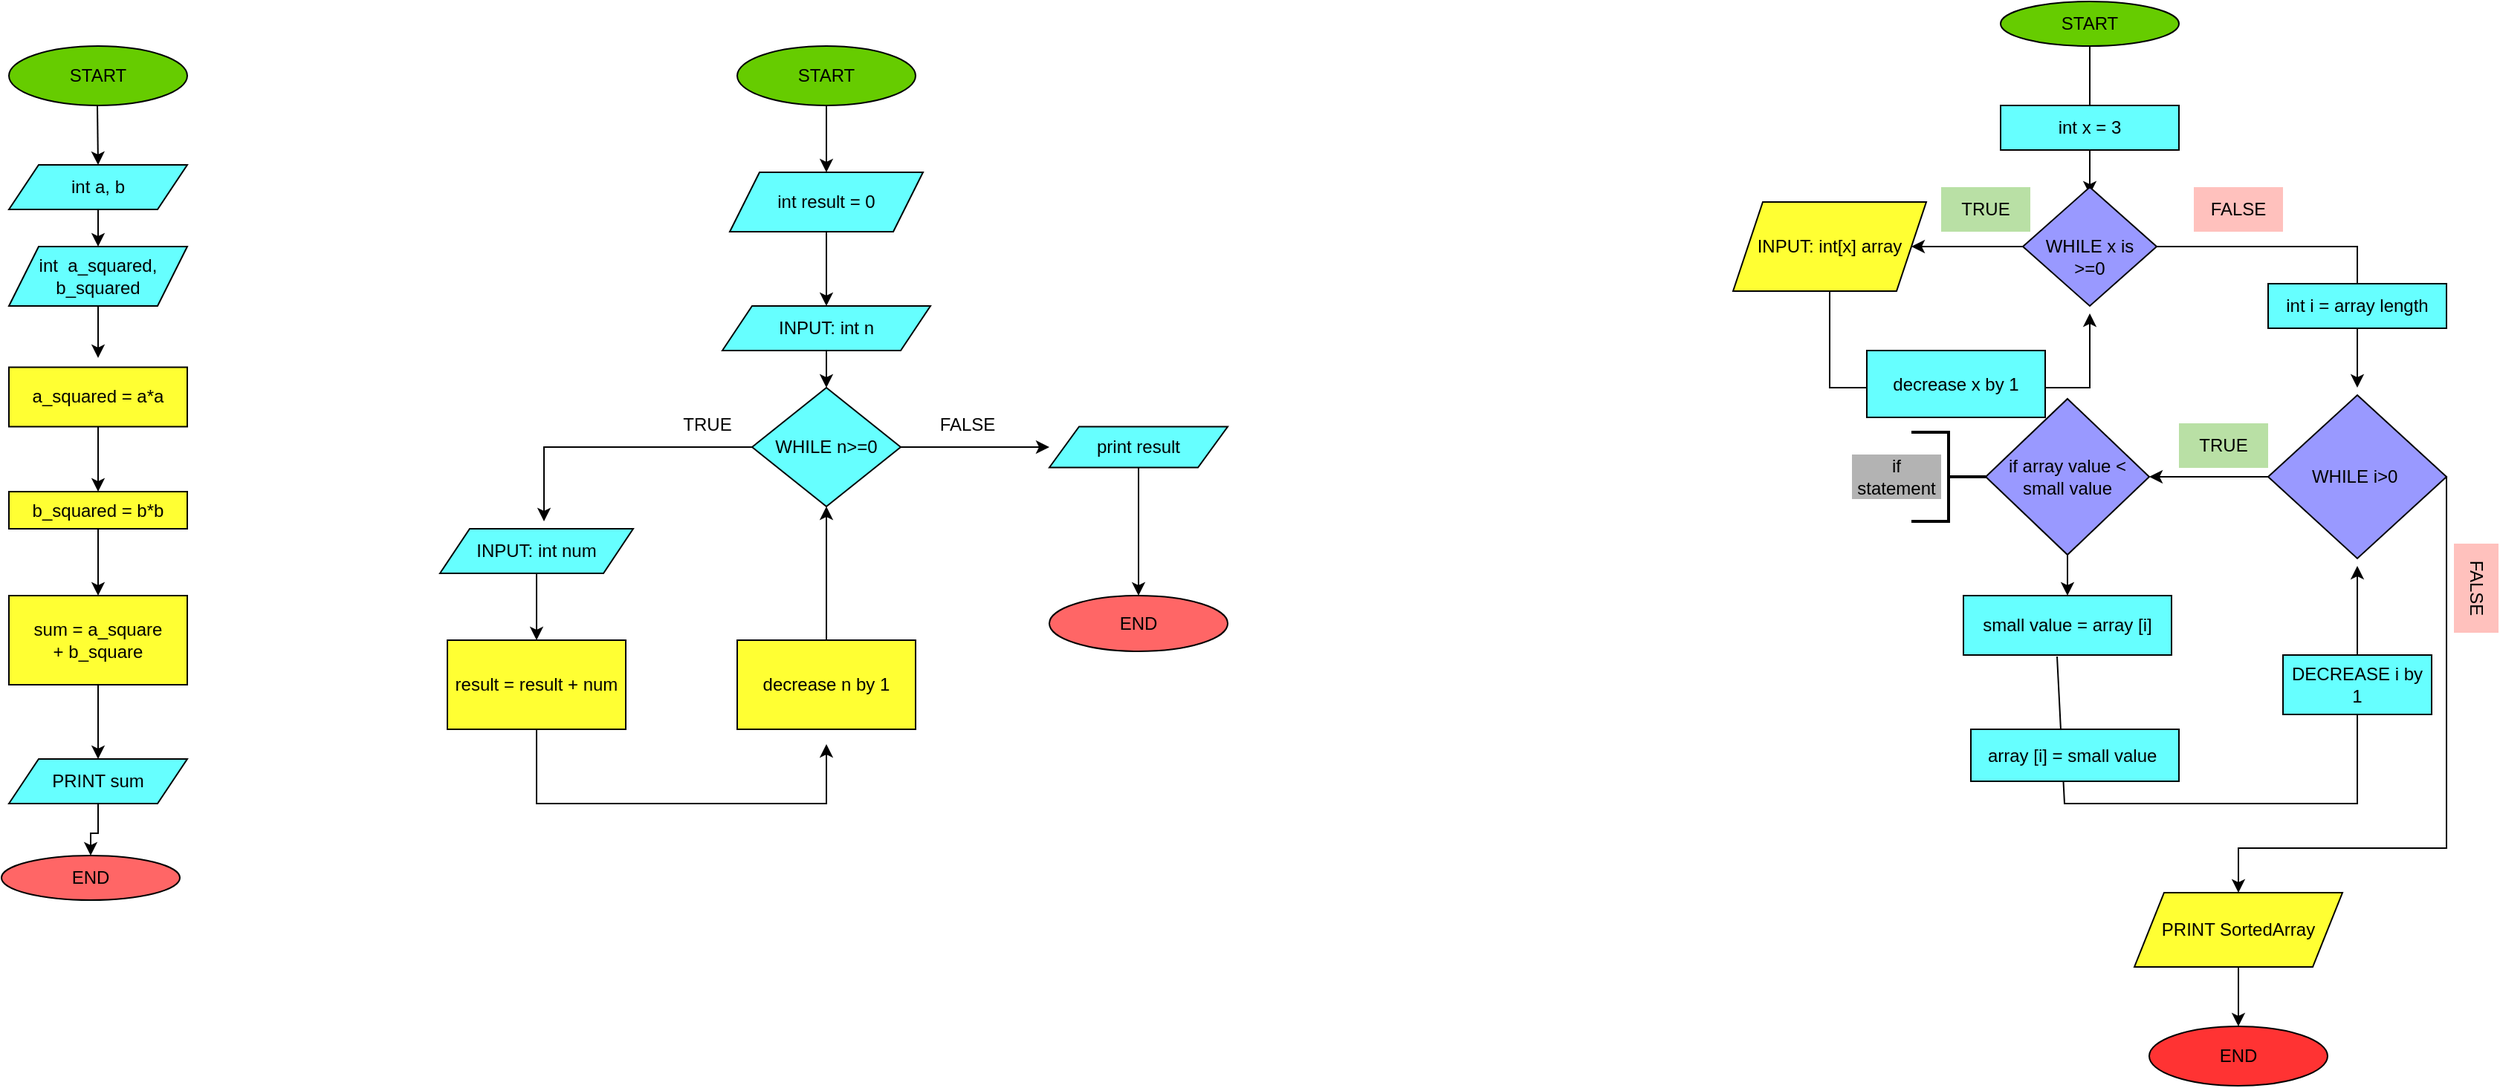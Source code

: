 <mxfile version="20.2.5" type="github">
  <diagram id="Xd4mPlgTEizZp6tIqquG" name="Page-1">
    <mxGraphModel dx="626" dy="748" grid="1" gridSize="10" guides="1" tooltips="1" connect="1" arrows="1" fold="1" page="1" pageScale="1" pageWidth="850" pageHeight="1100" math="0" shadow="0">
      <root>
        <mxCell id="0" />
        <mxCell id="1" parent="0" />
        <mxCell id="kjgI0e7wwDbde9Z0vBoG-1" value="START" style="ellipse;whiteSpace=wrap;html=1;fillColor=#66CC00;" parent="1" vertex="1">
          <mxGeometry x="130" y="130" width="120" height="40" as="geometry" />
        </mxCell>
        <mxCell id="kjgI0e7wwDbde9Z0vBoG-5" value="" style="edgeStyle=orthogonalEdgeStyle;rounded=0;orthogonalLoop=1;jettySize=auto;html=1;fillColor=#99FFCC;" parent="1" source="kjgI0e7wwDbde9Z0vBoG-2" target="kjgI0e7wwDbde9Z0vBoG-4" edge="1">
          <mxGeometry relative="1" as="geometry" />
        </mxCell>
        <mxCell id="kjgI0e7wwDbde9Z0vBoG-2" value="int a, b" style="shape=parallelogram;perimeter=parallelogramPerimeter;whiteSpace=wrap;html=1;fixedSize=1;fillColor=#66FFFF;" parent="1" vertex="1">
          <mxGeometry x="130" y="210" width="120" height="30" as="geometry" />
        </mxCell>
        <mxCell id="kjgI0e7wwDbde9Z0vBoG-3" value="" style="endArrow=classic;html=1;rounded=0;" parent="1" edge="1">
          <mxGeometry width="50" height="50" relative="1" as="geometry">
            <mxPoint x="189.5" y="170" as="sourcePoint" />
            <mxPoint x="190" y="210" as="targetPoint" />
          </mxGeometry>
        </mxCell>
        <mxCell id="kjgI0e7wwDbde9Z0vBoG-18" value="" style="edgeStyle=orthogonalEdgeStyle;rounded=0;orthogonalLoop=1;jettySize=auto;html=1;" parent="1" source="kjgI0e7wwDbde9Z0vBoG-4" edge="1">
          <mxGeometry relative="1" as="geometry">
            <mxPoint x="190" y="340" as="targetPoint" />
          </mxGeometry>
        </mxCell>
        <mxCell id="kjgI0e7wwDbde9Z0vBoG-4" value="int&amp;nbsp; a_squared, b_squared" style="shape=parallelogram;perimeter=parallelogramPerimeter;whiteSpace=wrap;html=1;fixedSize=1;fillColor=#66FFFF;" parent="1" vertex="1">
          <mxGeometry x="130" y="265" width="120" height="40" as="geometry" />
        </mxCell>
        <mxCell id="kjgI0e7wwDbde9Z0vBoG-11" value="" style="edgeStyle=orthogonalEdgeStyle;rounded=0;orthogonalLoop=1;jettySize=auto;html=1;fillColor=#FFFF33;exitX=0.5;exitY=1;exitDx=0;exitDy=0;" parent="1" source="tNk-QRSD5NSw5uGhCYzz-15" edge="1">
          <mxGeometry relative="1" as="geometry">
            <mxPoint x="190" y="420" as="sourcePoint" />
            <mxPoint x="190" y="430" as="targetPoint" />
          </mxGeometry>
        </mxCell>
        <mxCell id="kjgI0e7wwDbde9Z0vBoG-13" value="" style="edgeStyle=orthogonalEdgeStyle;rounded=0;orthogonalLoop=1;jettySize=auto;html=1;" parent="1" source="kjgI0e7wwDbde9Z0vBoG-10" target="kjgI0e7wwDbde9Z0vBoG-12" edge="1">
          <mxGeometry relative="1" as="geometry" />
        </mxCell>
        <mxCell id="kjgI0e7wwDbde9Z0vBoG-10" value="&amp;nbsp;sum = a_square&amp;nbsp;&lt;br&gt;+ b_square" style="whiteSpace=wrap;html=1;fillColor=#FFFF33;" parent="1" vertex="1">
          <mxGeometry x="130" y="500" width="120" height="60" as="geometry" />
        </mxCell>
        <mxCell id="kjgI0e7wwDbde9Z0vBoG-15" value="" style="edgeStyle=orthogonalEdgeStyle;rounded=0;orthogonalLoop=1;jettySize=auto;html=1;" parent="1" source="kjgI0e7wwDbde9Z0vBoG-12" target="kjgI0e7wwDbde9Z0vBoG-14" edge="1">
          <mxGeometry relative="1" as="geometry" />
        </mxCell>
        <mxCell id="tNk-QRSD5NSw5uGhCYzz-20" style="edgeStyle=orthogonalEdgeStyle;rounded=0;orthogonalLoop=1;jettySize=auto;html=1;exitX=0.5;exitY=1;exitDx=0;exitDy=0;fillColor=#66FFFF;" edge="1" parent="1" source="kjgI0e7wwDbde9Z0vBoG-12">
          <mxGeometry relative="1" as="geometry">
            <mxPoint x="190" y="620" as="targetPoint" />
          </mxGeometry>
        </mxCell>
        <mxCell id="kjgI0e7wwDbde9Z0vBoG-12" value="PRINT sum" style="shape=parallelogram;perimeter=parallelogramPerimeter;whiteSpace=wrap;html=1;fixedSize=1;fillColor=#66FFFF;" parent="1" vertex="1">
          <mxGeometry x="130" y="610" width="120" height="30" as="geometry" />
        </mxCell>
        <mxCell id="kjgI0e7wwDbde9Z0vBoG-14" value="END" style="ellipse;whiteSpace=wrap;html=1;fillColor=#FF6666;" parent="1" vertex="1">
          <mxGeometry x="125" y="675" width="120" height="30" as="geometry" />
        </mxCell>
        <mxCell id="kjgI0e7wwDbde9Z0vBoG-22" value="" style="edgeStyle=orthogonalEdgeStyle;rounded=0;orthogonalLoop=1;jettySize=auto;html=1;fillColor=#FFFF33;exitX=0.5;exitY=1;exitDx=0;exitDy=0;" parent="1" source="kjgI0e7wwDbde9Z0vBoG-39" target="kjgI0e7wwDbde9Z0vBoG-21" edge="1">
          <mxGeometry relative="1" as="geometry">
            <mxPoint x="680" y="260" as="sourcePoint" />
          </mxGeometry>
        </mxCell>
        <mxCell id="kjgI0e7wwDbde9Z0vBoG-20" value="START" style="ellipse;whiteSpace=wrap;html=1;fillColor=#66CC00;" parent="1" vertex="1">
          <mxGeometry x="620" y="130" width="120" height="40" as="geometry" />
        </mxCell>
        <mxCell id="kjgI0e7wwDbde9Z0vBoG-24" value="" style="edgeStyle=orthogonalEdgeStyle;rounded=0;orthogonalLoop=1;jettySize=auto;html=1;fillColor=#FFFF33;" parent="1" source="kjgI0e7wwDbde9Z0vBoG-21" target="kjgI0e7wwDbde9Z0vBoG-23" edge="1">
          <mxGeometry relative="1" as="geometry" />
        </mxCell>
        <mxCell id="kjgI0e7wwDbde9Z0vBoG-21" value="INPUT: int n" style="shape=parallelogram;perimeter=parallelogramPerimeter;whiteSpace=wrap;html=1;fixedSize=1;fillColor=#66FFFF;" parent="1" vertex="1">
          <mxGeometry x="610" y="305" width="140" height="30" as="geometry" />
        </mxCell>
        <mxCell id="kjgI0e7wwDbde9Z0vBoG-26" value="" style="edgeStyle=orthogonalEdgeStyle;rounded=0;orthogonalLoop=1;jettySize=auto;html=1;fillColor=#FFFF33;" parent="1" source="kjgI0e7wwDbde9Z0vBoG-23" edge="1">
          <mxGeometry relative="1" as="geometry">
            <mxPoint x="830" y="400" as="targetPoint" />
          </mxGeometry>
        </mxCell>
        <mxCell id="kjgI0e7wwDbde9Z0vBoG-32" value="" style="edgeStyle=orthogonalEdgeStyle;rounded=0;orthogonalLoop=1;jettySize=auto;html=1;fillColor=#FFFF33;" parent="1" source="kjgI0e7wwDbde9Z0vBoG-23" edge="1">
          <mxGeometry relative="1" as="geometry">
            <mxPoint x="490" y="450" as="targetPoint" />
            <Array as="points">
              <mxPoint x="490" y="400" />
              <mxPoint x="490" y="450" />
            </Array>
          </mxGeometry>
        </mxCell>
        <mxCell id="kjgI0e7wwDbde9Z0vBoG-23" value="WHILE n&amp;gt;=0" style="rhombus;whiteSpace=wrap;html=1;fillColor=#66FFFF;" parent="1" vertex="1">
          <mxGeometry x="630" y="360" width="100" height="80" as="geometry" />
        </mxCell>
        <mxCell id="kjgI0e7wwDbde9Z0vBoG-28" value="" style="edgeStyle=orthogonalEdgeStyle;rounded=0;orthogonalLoop=1;jettySize=auto;html=1;fillColor=#FFFF33;" parent="1" source="kjgI0e7wwDbde9Z0vBoG-25" target="kjgI0e7wwDbde9Z0vBoG-27" edge="1">
          <mxGeometry relative="1" as="geometry" />
        </mxCell>
        <mxCell id="kjgI0e7wwDbde9Z0vBoG-25" value="print result" style="shape=parallelogram;perimeter=parallelogramPerimeter;whiteSpace=wrap;html=1;fixedSize=1;fillColor=#66FFFF;" parent="1" vertex="1">
          <mxGeometry x="830" y="386.25" width="120" height="27.5" as="geometry" />
        </mxCell>
        <mxCell id="kjgI0e7wwDbde9Z0vBoG-27" value="END" style="ellipse;whiteSpace=wrap;html=1;fillColor=#FF6666;" parent="1" vertex="1">
          <mxGeometry x="830" y="500" width="120" height="37.5" as="geometry" />
        </mxCell>
        <mxCell id="kjgI0e7wwDbde9Z0vBoG-30" value="FALSE" style="text;html=1;strokeColor=none;fillColor=none;align=center;verticalAlign=middle;whiteSpace=wrap;rounded=0;" parent="1" vertex="1">
          <mxGeometry x="740" y="365" width="70" height="40" as="geometry" />
        </mxCell>
        <mxCell id="kjgI0e7wwDbde9Z0vBoG-33" value="TRUE" style="text;html=1;strokeColor=none;fillColor=none;align=center;verticalAlign=middle;whiteSpace=wrap;rounded=0;" parent="1" vertex="1">
          <mxGeometry x="570" y="370" width="60" height="30" as="geometry" />
        </mxCell>
        <mxCell id="kjgI0e7wwDbde9Z0vBoG-38" value="" style="edgeStyle=orthogonalEdgeStyle;rounded=0;orthogonalLoop=1;jettySize=auto;html=1;fillColor=#FFFF33;" parent="1" source="kjgI0e7wwDbde9Z0vBoG-35" target="kjgI0e7wwDbde9Z0vBoG-37" edge="1">
          <mxGeometry relative="1" as="geometry" />
        </mxCell>
        <mxCell id="kjgI0e7wwDbde9Z0vBoG-35" value="INPUT: int num" style="shape=parallelogram;perimeter=parallelogramPerimeter;whiteSpace=wrap;html=1;fixedSize=1;fillColor=#66FFFF;" parent="1" vertex="1">
          <mxGeometry x="420" y="455" width="130" height="30" as="geometry" />
        </mxCell>
        <mxCell id="kjgI0e7wwDbde9Z0vBoG-37" value="result = result + num" style="whiteSpace=wrap;html=1;fillColor=#FFFF33;" parent="1" vertex="1">
          <mxGeometry x="425" y="530" width="120" height="60" as="geometry" />
        </mxCell>
        <mxCell id="kjgI0e7wwDbde9Z0vBoG-39" value="int result = 0" style="shape=parallelogram;perimeter=parallelogramPerimeter;whiteSpace=wrap;html=1;fixedSize=1;fillColor=#66FFFF;" parent="1" vertex="1">
          <mxGeometry x="615" y="215" width="130" height="40" as="geometry" />
        </mxCell>
        <mxCell id="kjgI0e7wwDbde9Z0vBoG-40" value="" style="endArrow=classic;html=1;rounded=0;fillColor=#FFFF33;exitX=0.5;exitY=1;exitDx=0;exitDy=0;entryX=0.5;entryY=0;entryDx=0;entryDy=0;" parent="1" source="kjgI0e7wwDbde9Z0vBoG-20" target="kjgI0e7wwDbde9Z0vBoG-39" edge="1">
          <mxGeometry width="50" height="50" relative="1" as="geometry">
            <mxPoint x="660" y="220" as="sourcePoint" />
            <mxPoint x="710" y="170" as="targetPoint" />
          </mxGeometry>
        </mxCell>
        <mxCell id="kjgI0e7wwDbde9Z0vBoG-41" value="" style="endArrow=classic;html=1;rounded=0;fillColor=#FFFF33;exitX=0.5;exitY=1;exitDx=0;exitDy=0;" parent="1" source="kjgI0e7wwDbde9Z0vBoG-37" edge="1">
          <mxGeometry width="50" height="50" relative="1" as="geometry">
            <mxPoint x="460" y="630" as="sourcePoint" />
            <mxPoint x="680" y="600" as="targetPoint" />
            <Array as="points">
              <mxPoint x="485" y="640" />
              <mxPoint x="680" y="640" />
            </Array>
          </mxGeometry>
        </mxCell>
        <mxCell id="kjgI0e7wwDbde9Z0vBoG-42" value="decrease n by 1" style="rounded=0;whiteSpace=wrap;html=1;fillColor=#FFFF33;" parent="1" vertex="1">
          <mxGeometry x="620" y="530" width="120" height="60" as="geometry" />
        </mxCell>
        <mxCell id="kjgI0e7wwDbde9Z0vBoG-44" value="" style="endArrow=classic;html=1;rounded=0;fillColor=#FFFF33;exitX=0.5;exitY=0;exitDx=0;exitDy=0;entryX=0.5;entryY=1;entryDx=0;entryDy=0;" parent="1" source="kjgI0e7wwDbde9Z0vBoG-42" target="kjgI0e7wwDbde9Z0vBoG-23" edge="1">
          <mxGeometry width="50" height="50" relative="1" as="geometry">
            <mxPoint x="650" y="520" as="sourcePoint" />
            <mxPoint x="700" y="470" as="targetPoint" />
          </mxGeometry>
        </mxCell>
        <mxCell id="kjgI0e7wwDbde9Z0vBoG-45" value="START" style="ellipse;whiteSpace=wrap;html=1;fillColor=#66CC00;" parent="1" vertex="1">
          <mxGeometry x="1470" y="100" width="120" height="30" as="geometry" />
        </mxCell>
        <mxCell id="kjgI0e7wwDbde9Z0vBoG-46" value="" style="endArrow=classic;html=1;rounded=0;fillColor=#66FFFF;exitX=0.5;exitY=1;exitDx=0;exitDy=0;startArrow=none;" parent="1" source="tNk-QRSD5NSw5uGhCYzz-1" edge="1">
          <mxGeometry width="50" height="50" relative="1" as="geometry">
            <mxPoint x="1540" y="170" as="sourcePoint" />
            <mxPoint x="1530" y="230" as="targetPoint" />
          </mxGeometry>
        </mxCell>
        <mxCell id="kjgI0e7wwDbde9Z0vBoG-49" value="" style="edgeStyle=orthogonalEdgeStyle;rounded=0;orthogonalLoop=1;jettySize=auto;html=1;fillColor=#66FFFF;" parent="1" source="kjgI0e7wwDbde9Z0vBoG-47" target="kjgI0e7wwDbde9Z0vBoG-48" edge="1">
          <mxGeometry relative="1" as="geometry" />
        </mxCell>
        <mxCell id="kjgI0e7wwDbde9Z0vBoG-47" value="&lt;br&gt;WHILE x is &lt;br&gt;&amp;gt;=0" style="rhombus;whiteSpace=wrap;html=1;fillColor=#9999FF;" parent="1" vertex="1">
          <mxGeometry x="1485" y="225" width="90" height="80" as="geometry" />
        </mxCell>
        <mxCell id="kjgI0e7wwDbde9Z0vBoG-48" value="INPUT: int[x] array" style="shape=parallelogram;perimeter=parallelogramPerimeter;whiteSpace=wrap;html=1;fixedSize=1;fillColor=#FFFF33;" parent="1" vertex="1">
          <mxGeometry x="1290" y="235" width="130" height="60" as="geometry" />
        </mxCell>
        <mxCell id="kjgI0e7wwDbde9Z0vBoG-50" value="" style="endArrow=classic;html=1;rounded=0;fillColor=#66FFFF;exitX=0.5;exitY=1;exitDx=0;exitDy=0;" parent="1" source="kjgI0e7wwDbde9Z0vBoG-48" edge="1">
          <mxGeometry width="50" height="50" relative="1" as="geometry">
            <mxPoint x="1400" y="450" as="sourcePoint" />
            <mxPoint x="1530" y="310" as="targetPoint" />
            <Array as="points">
              <mxPoint x="1355" y="360" />
              <mxPoint x="1530" y="360" />
            </Array>
          </mxGeometry>
        </mxCell>
        <mxCell id="kjgI0e7wwDbde9Z0vBoG-51" value="" style="endArrow=classic;html=1;rounded=0;fillColor=#66FFFF;exitX=1;exitY=0.5;exitDx=0;exitDy=0;" parent="1" source="kjgI0e7wwDbde9Z0vBoG-47" edge="1">
          <mxGeometry width="50" height="50" relative="1" as="geometry">
            <mxPoint x="1640" y="370" as="sourcePoint" />
            <mxPoint x="1710" y="360" as="targetPoint" />
            <Array as="points">
              <mxPoint x="1700" y="265" />
              <mxPoint x="1710" y="265" />
            </Array>
          </mxGeometry>
        </mxCell>
        <mxCell id="kjgI0e7wwDbde9Z0vBoG-54" value="" style="edgeStyle=orthogonalEdgeStyle;rounded=0;orthogonalLoop=1;jettySize=auto;html=1;fillColor=#66FFFF;entryX=1;entryY=0.5;entryDx=0;entryDy=0;" parent="1" source="kjgI0e7wwDbde9Z0vBoG-52" target="kjgI0e7wwDbde9Z0vBoG-55" edge="1">
          <mxGeometry relative="1" as="geometry">
            <mxPoint x="1575" y="405" as="targetPoint" />
          </mxGeometry>
        </mxCell>
        <mxCell id="kjgI0e7wwDbde9Z0vBoG-52" value="WHILE i&amp;gt;0&amp;nbsp;" style="rhombus;whiteSpace=wrap;html=1;fillColor=#9999FF;" parent="1" vertex="1">
          <mxGeometry x="1650" y="365" width="120" height="110" as="geometry" />
        </mxCell>
        <mxCell id="kjgI0e7wwDbde9Z0vBoG-57" value="" style="edgeStyle=orthogonalEdgeStyle;rounded=0;orthogonalLoop=1;jettySize=auto;html=1;fillColor=#66FFFF;" parent="1" source="kjgI0e7wwDbde9Z0vBoG-55" target="kjgI0e7wwDbde9Z0vBoG-56" edge="1">
          <mxGeometry relative="1" as="geometry" />
        </mxCell>
        <mxCell id="kjgI0e7wwDbde9Z0vBoG-55" value="if array value &amp;lt;&lt;br&gt;small value" style="rhombus;whiteSpace=wrap;html=1;fillColor=#9999FF;" parent="1" vertex="1">
          <mxGeometry x="1460" y="367.5" width="110" height="105" as="geometry" />
        </mxCell>
        <mxCell id="kjgI0e7wwDbde9Z0vBoG-56" value="small value = array [i]" style="whiteSpace=wrap;html=1;fillColor=#66FFFF;" parent="1" vertex="1">
          <mxGeometry x="1445" y="500" width="140" height="40" as="geometry" />
        </mxCell>
        <mxCell id="kjgI0e7wwDbde9Z0vBoG-58" value="" style="endArrow=classic;html=1;rounded=0;fillColor=#66FFFF;exitX=0.45;exitY=1.025;exitDx=0;exitDy=0;exitPerimeter=0;" parent="1" edge="1" source="kjgI0e7wwDbde9Z0vBoG-56">
          <mxGeometry width="50" height="50" relative="1" as="geometry">
            <mxPoint x="1590" y="620" as="sourcePoint" />
            <mxPoint x="1710" y="480" as="targetPoint" />
            <Array as="points">
              <mxPoint x="1513" y="640" />
              <mxPoint x="1710" y="640" />
              <mxPoint x="1710" y="560" />
            </Array>
          </mxGeometry>
        </mxCell>
        <mxCell id="kjgI0e7wwDbde9Z0vBoG-59" value="" style="endArrow=classic;html=1;rounded=0;fillColor=#66FFFF;exitX=1;exitY=0.5;exitDx=0;exitDy=0;" parent="1" source="kjgI0e7wwDbde9Z0vBoG-52" edge="1">
          <mxGeometry width="50" height="50" relative="1" as="geometry">
            <mxPoint x="1790" y="450" as="sourcePoint" />
            <mxPoint x="1630" y="700" as="targetPoint" />
            <Array as="points">
              <mxPoint x="1770" y="670" />
              <mxPoint x="1630" y="670" />
            </Array>
          </mxGeometry>
        </mxCell>
        <mxCell id="kjgI0e7wwDbde9Z0vBoG-63" value="" style="edgeStyle=orthogonalEdgeStyle;rounded=0;orthogonalLoop=1;jettySize=auto;html=1;fillColor=#FFFF33;" parent="1" source="kjgI0e7wwDbde9Z0vBoG-60" target="kjgI0e7wwDbde9Z0vBoG-62" edge="1">
          <mxGeometry relative="1" as="geometry" />
        </mxCell>
        <mxCell id="kjgI0e7wwDbde9Z0vBoG-60" value="PRINT SortedArray" style="shape=parallelogram;perimeter=parallelogramPerimeter;whiteSpace=wrap;html=1;fixedSize=1;fillColor=#FFFF33;" parent="1" vertex="1">
          <mxGeometry x="1560" y="700" width="140" height="50" as="geometry" />
        </mxCell>
        <mxCell id="kjgI0e7wwDbde9Z0vBoG-62" value="END" style="ellipse;whiteSpace=wrap;html=1;fillColor=#FF3333;" parent="1" vertex="1">
          <mxGeometry x="1570" y="790" width="120" height="40" as="geometry" />
        </mxCell>
        <mxCell id="tNk-QRSD5NSw5uGhCYzz-1" value="int x = 3" style="rounded=0;whiteSpace=wrap;html=1;fillColor=#66FFFF;" vertex="1" parent="1">
          <mxGeometry x="1470" y="170" width="120" height="30" as="geometry" />
        </mxCell>
        <mxCell id="tNk-QRSD5NSw5uGhCYzz-2" value="" style="endArrow=none;html=1;rounded=0;fillColor=#FFFF33;exitX=0.5;exitY=1;exitDx=0;exitDy=0;" edge="1" parent="1" source="kjgI0e7wwDbde9Z0vBoG-45" target="tNk-QRSD5NSw5uGhCYzz-1">
          <mxGeometry width="50" height="50" relative="1" as="geometry">
            <mxPoint x="1530" y="110" as="sourcePoint" />
            <mxPoint x="1530" y="230" as="targetPoint" />
          </mxGeometry>
        </mxCell>
        <mxCell id="tNk-QRSD5NSw5uGhCYzz-3" value="decrease x by 1" style="rounded=0;whiteSpace=wrap;html=1;fillColor=#66FFFF;" vertex="1" parent="1">
          <mxGeometry x="1380" y="335" width="120" height="45" as="geometry" />
        </mxCell>
        <mxCell id="tNk-QRSD5NSw5uGhCYzz-4" value="int i = array length" style="rounded=0;whiteSpace=wrap;html=1;fillColor=#66FFFF;" vertex="1" parent="1">
          <mxGeometry x="1650" y="290" width="120" height="30" as="geometry" />
        </mxCell>
        <mxCell id="tNk-QRSD5NSw5uGhCYzz-5" value="" style="strokeWidth=2;html=1;shape=mxgraph.flowchart.annotation_2;align=left;labelPosition=right;pointerEvents=1;rotation=-180;fillColor=#66FFFF;" vertex="1" parent="1">
          <mxGeometry x="1410" y="390" width="50" height="60" as="geometry" />
        </mxCell>
        <mxCell id="tNk-QRSD5NSw5uGhCYzz-6" value="if statement" style="text;html=1;strokeColor=none;fillColor=#B3B3B3;align=center;verticalAlign=middle;whiteSpace=wrap;rounded=0;" vertex="1" parent="1">
          <mxGeometry x="1370" y="405" width="60" height="30" as="geometry" />
        </mxCell>
        <mxCell id="tNk-QRSD5NSw5uGhCYzz-7" value="TRUE" style="text;html=1;strokeColor=none;fillColor=#B9E0A5;align=center;verticalAlign=middle;whiteSpace=wrap;rounded=0;" vertex="1" parent="1">
          <mxGeometry x="1590" y="384" width="60" height="30" as="geometry" />
        </mxCell>
        <mxCell id="tNk-QRSD5NSw5uGhCYzz-8" value="FALSE" style="text;html=1;strokeColor=none;fillColor=#FFC1BD;align=center;verticalAlign=middle;whiteSpace=wrap;rounded=0;rotation=90;" vertex="1" parent="1">
          <mxGeometry x="1760" y="480" width="60" height="30" as="geometry" />
        </mxCell>
        <mxCell id="tNk-QRSD5NSw5uGhCYzz-9" value="TRUE" style="text;html=1;strokeColor=none;fillColor=#B9E0A5;align=center;verticalAlign=middle;whiteSpace=wrap;rounded=0;" vertex="1" parent="1">
          <mxGeometry x="1430" y="225" width="60" height="30" as="geometry" />
        </mxCell>
        <mxCell id="tNk-QRSD5NSw5uGhCYzz-10" value="FALSE" style="text;html=1;strokeColor=none;fillColor=#FFC1BD;align=center;verticalAlign=middle;whiteSpace=wrap;rounded=0;" vertex="1" parent="1">
          <mxGeometry x="1600" y="225" width="60" height="30" as="geometry" />
        </mxCell>
        <mxCell id="tNk-QRSD5NSw5uGhCYzz-11" value="DECREASE i by 1" style="rounded=0;whiteSpace=wrap;html=1;fillColor=#66FFFF;" vertex="1" parent="1">
          <mxGeometry x="1660" y="540" width="100" height="40" as="geometry" />
        </mxCell>
        <mxCell id="tNk-QRSD5NSw5uGhCYzz-14" value="array [i] = small value&amp;nbsp;" style="rounded=0;whiteSpace=wrap;html=1;fillColor=#66FFFF;" vertex="1" parent="1">
          <mxGeometry x="1450" y="590" width="140" height="35" as="geometry" />
        </mxCell>
        <mxCell id="tNk-QRSD5NSw5uGhCYzz-15" value="a_squared = a*a" style="rounded=0;whiteSpace=wrap;html=1;fillColor=#FFFF33;" vertex="1" parent="1">
          <mxGeometry x="130" y="346.25" width="120" height="40" as="geometry" />
        </mxCell>
        <mxCell id="tNk-QRSD5NSw5uGhCYzz-18" value="b_squared = b*b" style="rounded=0;whiteSpace=wrap;html=1;fillColor=#FFFF33;" vertex="1" parent="1">
          <mxGeometry x="130" y="430" width="120" height="25" as="geometry" />
        </mxCell>
        <mxCell id="tNk-QRSD5NSw5uGhCYzz-19" value="" style="endArrow=classic;html=1;rounded=0;fillColor=#66FFFF;exitX=0.5;exitY=1;exitDx=0;exitDy=0;entryX=0.5;entryY=0;entryDx=0;entryDy=0;" edge="1" parent="1" source="tNk-QRSD5NSw5uGhCYzz-18" target="kjgI0e7wwDbde9Z0vBoG-10">
          <mxGeometry width="50" height="50" relative="1" as="geometry">
            <mxPoint x="200" y="520" as="sourcePoint" />
            <mxPoint x="250" y="470" as="targetPoint" />
          </mxGeometry>
        </mxCell>
      </root>
    </mxGraphModel>
  </diagram>
</mxfile>
